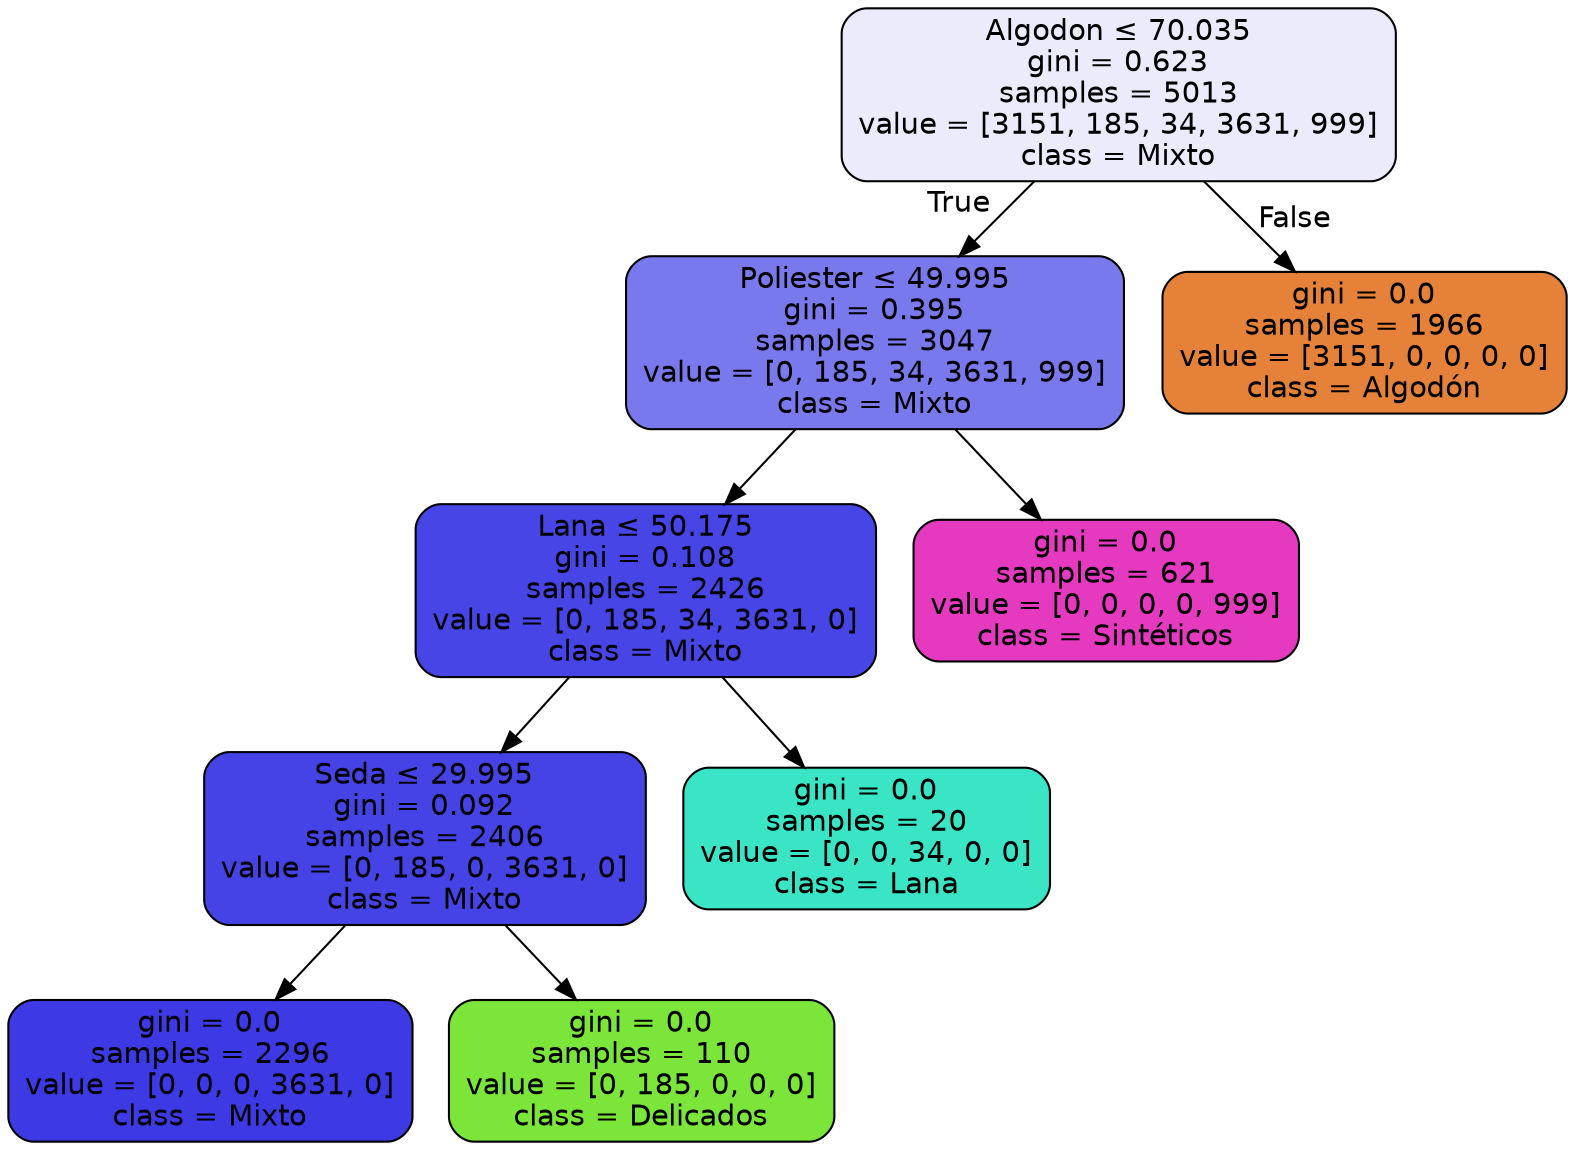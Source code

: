 digraph Tree {
node [shape=box, style="filled, rounded", color="black", fontname="helvetica"] ;
edge [fontname="helvetica"] ;
0 [label=<Algodon &le; 70.035<br/>gini = 0.623<br/>samples = 5013<br/>value = [3151, 185, 34, 3631, 999]<br/>class = Mixto>, fillcolor="#ecebfc"] ;
1 [label=<Poliester &le; 49.995<br/>gini = 0.395<br/>samples = 3047<br/>value = [0, 185, 34, 3631, 999]<br/>class = Mixto>, fillcolor="#7a78ed"] ;
0 -> 1 [labeldistance=2.5, labelangle=45, headlabel="True"] ;
2 [label=<Lana &le; 50.175<br/>gini = 0.108<br/>samples = 2426<br/>value = [0, 185, 34, 3631, 0]<br/>class = Mixto>, fillcolor="#4845e7"] ;
1 -> 2 ;
3 [label=<Seda &le; 29.995<br/>gini = 0.092<br/>samples = 2406<br/>value = [0, 185, 0, 3631, 0]<br/>class = Mixto>, fillcolor="#4643e6"] ;
2 -> 3 ;
4 [label=<gini = 0.0<br/>samples = 2296<br/>value = [0, 0, 0, 3631, 0]<br/>class = Mixto>, fillcolor="#3c39e5"] ;
3 -> 4 ;
5 [label=<gini = 0.0<br/>samples = 110<br/>value = [0, 185, 0, 0, 0]<br/>class = Delicados>, fillcolor="#7be539"] ;
3 -> 5 ;
6 [label=<gini = 0.0<br/>samples = 20<br/>value = [0, 0, 34, 0, 0]<br/>class = Lana>, fillcolor="#39e5c5"] ;
2 -> 6 ;
7 [label=<gini = 0.0<br/>samples = 621<br/>value = [0, 0, 0, 0, 999]<br/>class = Sintéticos>, fillcolor="#e539c0"] ;
1 -> 7 ;
8 [label=<gini = 0.0<br/>samples = 1966<br/>value = [3151, 0, 0, 0, 0]<br/>class = Algodón>, fillcolor="#e58139"] ;
0 -> 8 [labeldistance=2.5, labelangle=-45, headlabel="False"] ;
}